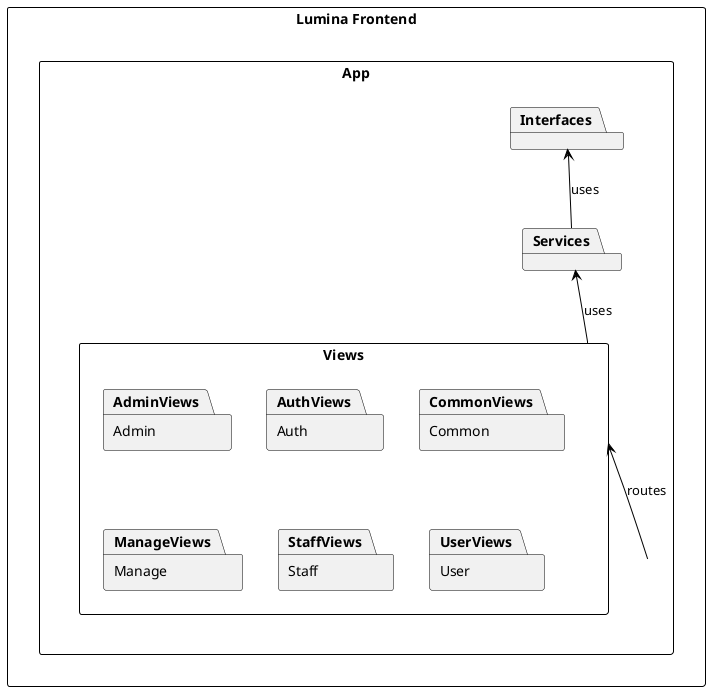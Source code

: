 @startuml Lumina Frontend Package Diagram

skinparam packageStyle rectangle
skinparam backgroundColor white
skinparam arrowColor black
skinparam packageBorderColor black

package "Lumina Frontend" as LuminaFrontend {
  package "App" as App {
    package "Interfaces" as Interfaces
    
    package "Services" as Services
    
    package "Views" as Views {
      package "Admin" as AdminViews
      package "Auth" as AuthViews
      package "Common" as CommonViews
      package "Manage" as ManageViews
      package "Staff" as StaffViews
      package "User" as UserViews
    }
  }
}

' Mối quan hệ chính
Interfaces <-- Services : uses
Services <-- Views : uses

' Mối quan hệ routing
Views <-- App : routes

@enduml